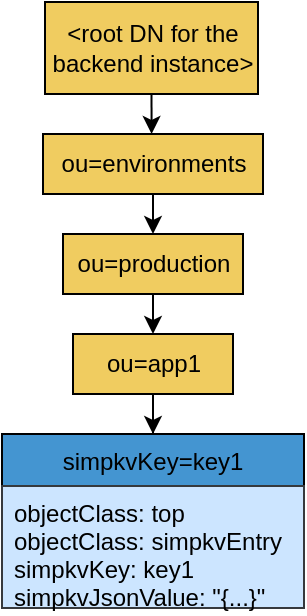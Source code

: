 <mxfile version="14.6.11" type="google"><diagram name="Page-1" id="2c0d36ab-eaac-3732-788b-9136903baeff"><mxGraphModel dx="1422" dy="705" grid="1" gridSize="1" guides="1" tooltips="1" connect="1" arrows="1" fold="1" page="1" pageScale="1.5" pageWidth="1169" pageHeight="827" background="#ffffff" math="0" shadow="0"><root><mxCell id="0"/><mxCell id="1" parent="0"/><mxCell id="0eRQLGUDFKv9jYtDVFkk-1" value="simpkvKey=key1" style="swimlane;fontStyle=0;childLayout=stackLayout;horizontal=1;startSize=26;horizontalStack=0;resizeParent=1;resizeParentMax=0;resizeLast=0;collapsible=1;marginBottom=0;fillColor=#4495D1;" parent="1" vertex="1"><mxGeometry x="20" y="318" width="151" height="87" as="geometry"><mxRectangle x="48" y="1630" width="117" height="26" as="alternateBounds"/></mxGeometry></mxCell><mxCell id="0eRQLGUDFKv9jYtDVFkk-2" value="objectClass: top&#10;objectClass: simpkvEntry&#10;simpkvKey: key1&#10;simpkvJsonValue: &quot;{...}&quot;&#10;" style="text;strokeColor=#36393d;fillColor=#cce5ff;align=left;verticalAlign=top;spacingLeft=4;spacingRight=4;overflow=hidden;rotatable=0;points=[[0,0.5],[1,0.5]];portConstraint=eastwest;autosize=1;" parent="0eRQLGUDFKv9jYtDVFkk-1" vertex="1"><mxGeometry y="26" width="151" height="61" as="geometry"/></mxCell><mxCell id="0eRQLGUDFKv9jYtDVFkk-40" style="edgeStyle=orthogonalEdgeStyle;rounded=0;orthogonalLoop=1;jettySize=auto;html=1;exitX=0.5;exitY=1;exitDx=0;exitDy=0;" parent="1" source="0eRQLGUDFKv9jYtDVFkk-22" target="0eRQLGUDFKv9jYtDVFkk-24" edge="1"><mxGeometry relative="1" as="geometry"/></mxCell><mxCell id="0eRQLGUDFKv9jYtDVFkk-22" value="&amp;lt;root DN for the backend instance&amp;gt;&lt;br&gt;" style="whiteSpace=wrap;html=1;fillColor=#F0CC60;" parent="1" vertex="1"><mxGeometry x="41.5" y="102" width="106.5" height="46" as="geometry"/></mxCell><mxCell id="0eRQLGUDFKv9jYtDVFkk-41" style="edgeStyle=orthogonalEdgeStyle;rounded=0;orthogonalLoop=1;jettySize=auto;html=1;exitX=0.5;exitY=1;exitDx=0;exitDy=0;entryX=0.5;entryY=0;entryDx=0;entryDy=0;" parent="1" source="0eRQLGUDFKv9jYtDVFkk-24" target="0eRQLGUDFKv9jYtDVFkk-26" edge="1"><mxGeometry relative="1" as="geometry"/></mxCell><mxCell id="0eRQLGUDFKv9jYtDVFkk-24" value="ou=environments" style="whiteSpace=wrap;html=1;fillColor=#F0CC60;" parent="1" vertex="1"><mxGeometry x="40.5" y="168" width="110" height="30" as="geometry"/></mxCell><mxCell id="0eRQLGUDFKv9jYtDVFkk-42" style="edgeStyle=orthogonalEdgeStyle;rounded=0;orthogonalLoop=1;jettySize=auto;html=1;exitX=0.5;exitY=1;exitDx=0;exitDy=0;entryX=0.5;entryY=0;entryDx=0;entryDy=0;" parent="1" source="0eRQLGUDFKv9jYtDVFkk-26" target="0eRQLGUDFKv9jYtDVFkk-28" edge="1"><mxGeometry relative="1" as="geometry"/></mxCell><mxCell id="0eRQLGUDFKv9jYtDVFkk-26" value="ou=production" style="whiteSpace=wrap;html=1;fillColor=#F0CC60;" parent="1" vertex="1"><mxGeometry x="50.5" y="218" width="90" height="30" as="geometry"/></mxCell><mxCell id="0eRQLGUDFKv9jYtDVFkk-43" style="edgeStyle=orthogonalEdgeStyle;rounded=0;orthogonalLoop=1;jettySize=auto;html=1;exitX=0.5;exitY=1;exitDx=0;exitDy=0;" parent="1" source="0eRQLGUDFKv9jYtDVFkk-28" target="0eRQLGUDFKv9jYtDVFkk-1" edge="1"><mxGeometry relative="1" as="geometry"/></mxCell><mxCell id="0eRQLGUDFKv9jYtDVFkk-28" value="ou=app1" style="whiteSpace=wrap;html=1;fillColor=#F0CC60;" parent="1" vertex="1"><mxGeometry x="55.5" y="268" width="80" height="30" as="geometry"/></mxCell></root></mxGraphModel></diagram></mxfile>